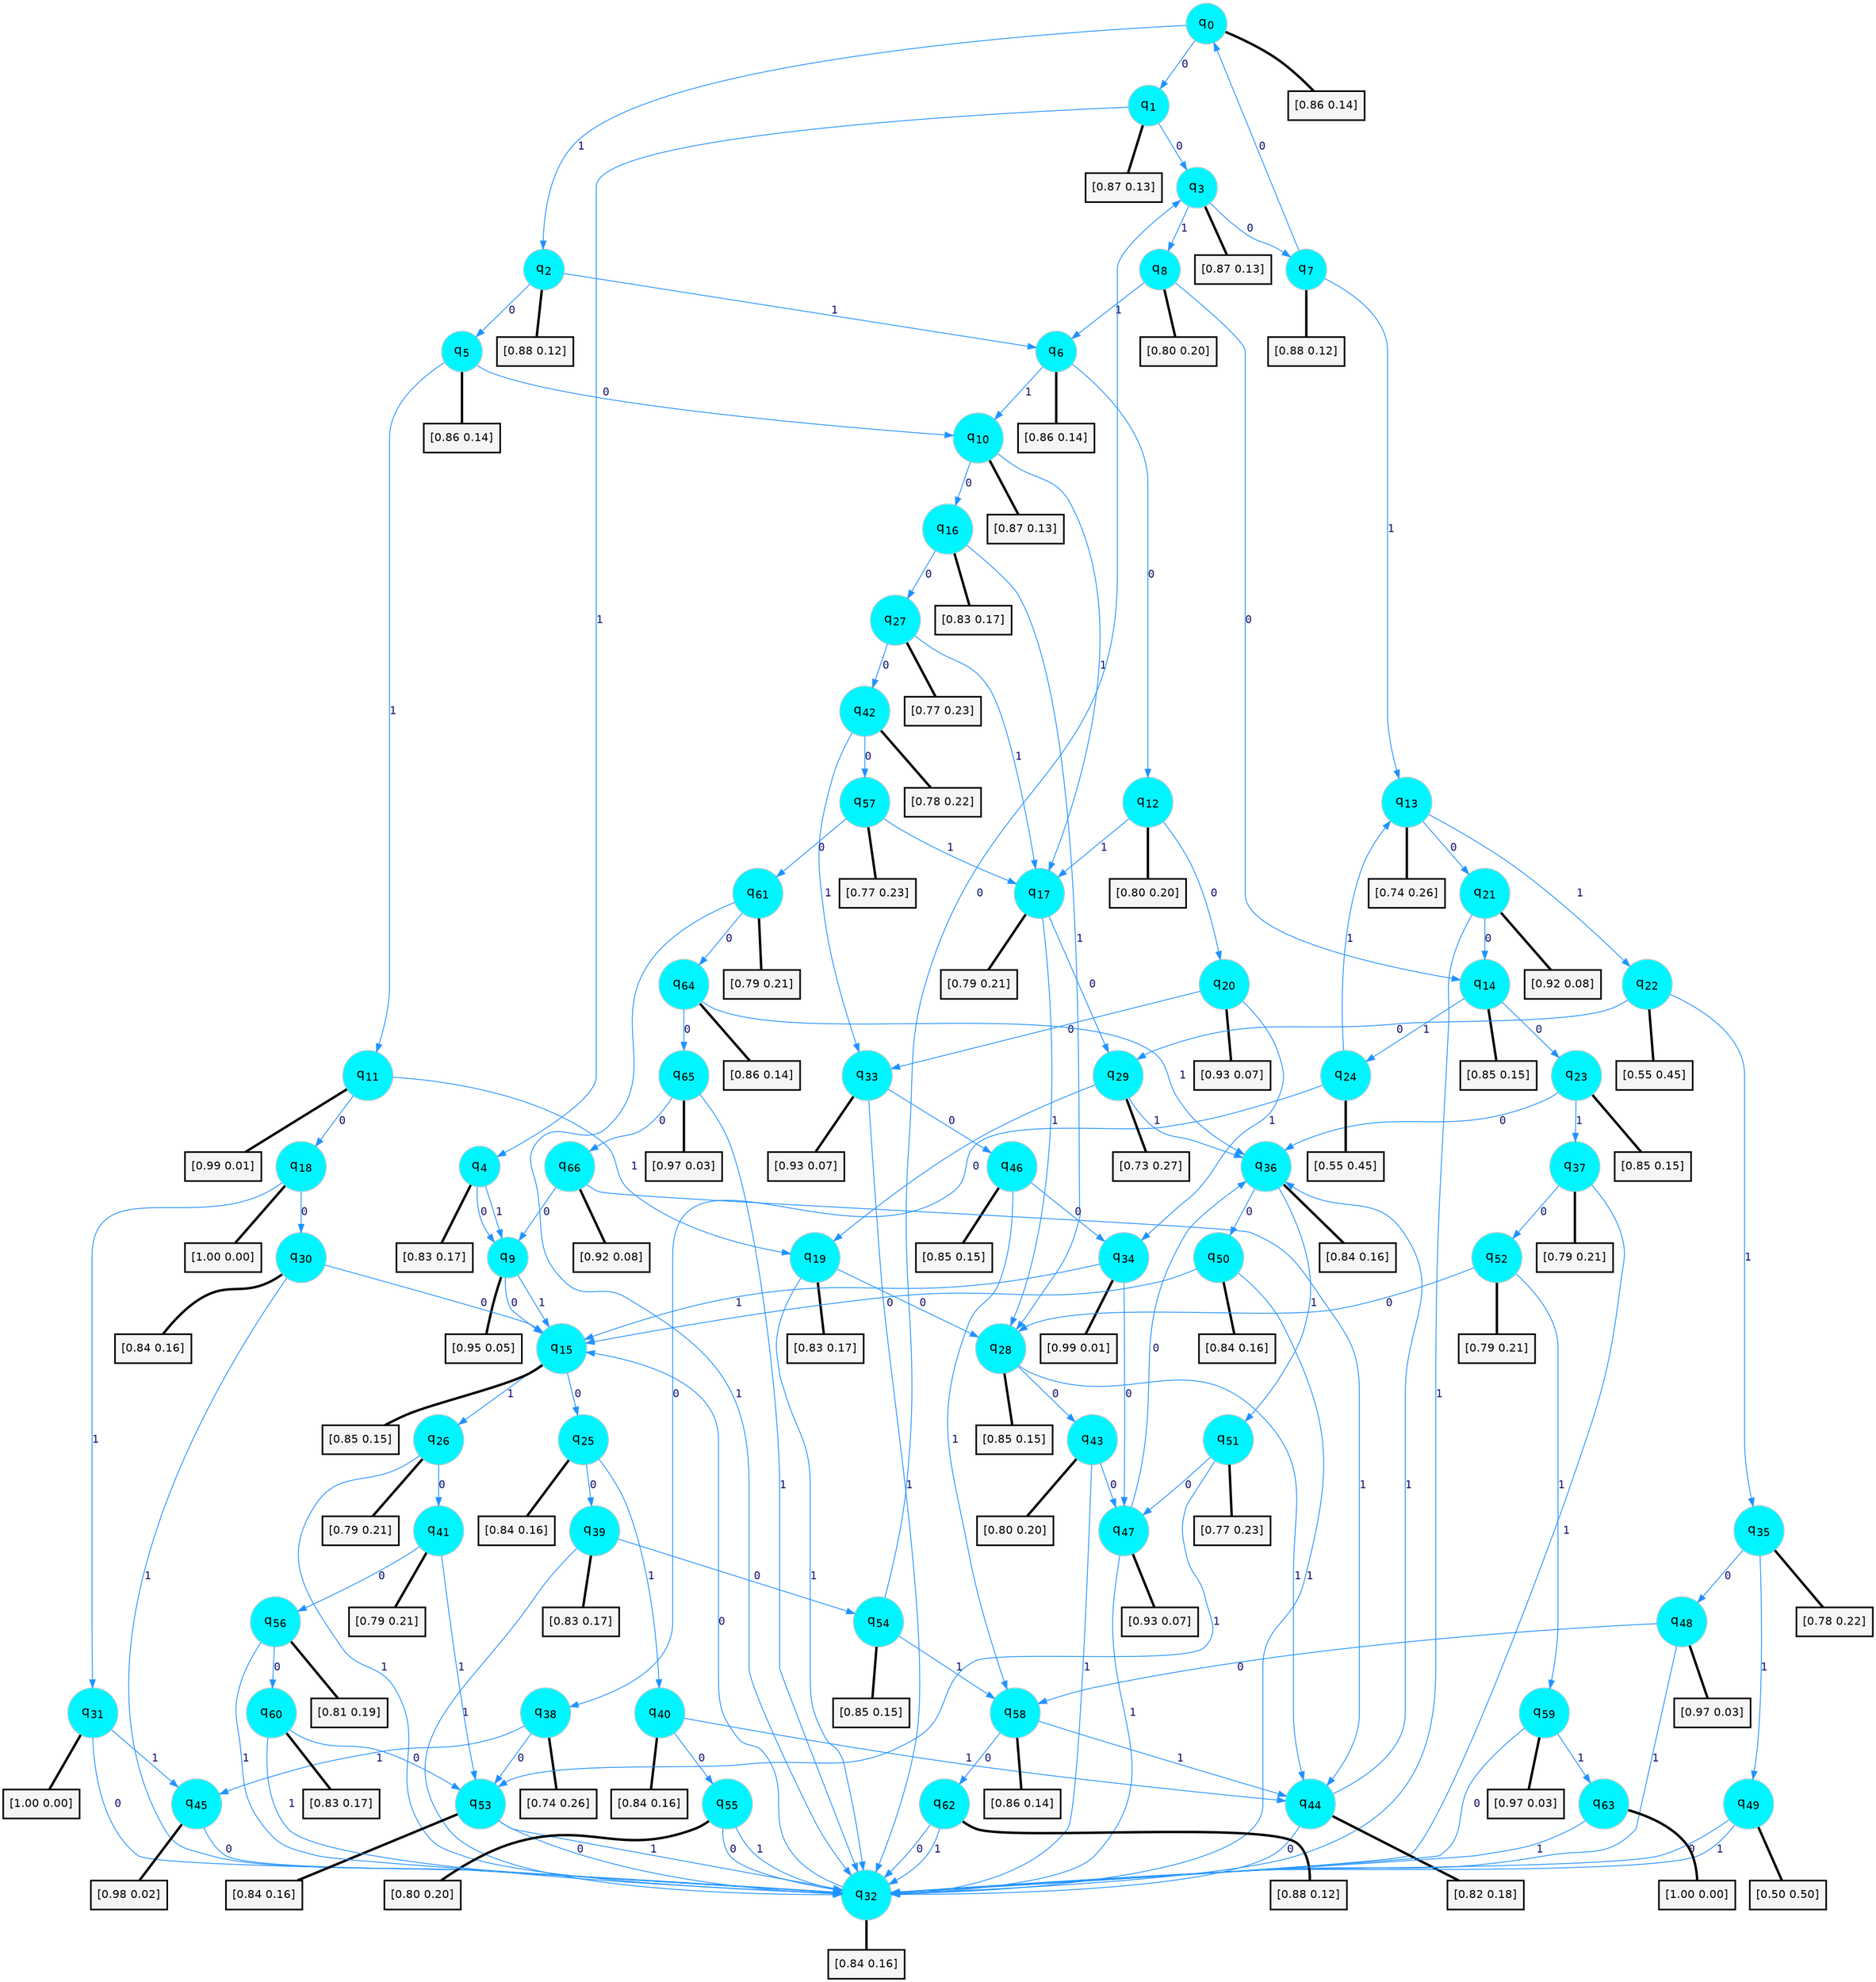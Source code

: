 digraph G {
graph [
bgcolor=transparent, dpi=300, rankdir=TD, size="40,25"];
node [
color=gray, fillcolor=turquoise1, fontcolor=black, fontname=Helvetica, fontsize=16, fontweight=bold, shape=circle, style=filled];
edge [
arrowsize=1, color=dodgerblue1, fontcolor=midnightblue, fontname=courier, fontweight=bold, penwidth=1, style=solid, weight=20];
0[label=<q<SUB>0</SUB>>];
1[label=<q<SUB>1</SUB>>];
2[label=<q<SUB>2</SUB>>];
3[label=<q<SUB>3</SUB>>];
4[label=<q<SUB>4</SUB>>];
5[label=<q<SUB>5</SUB>>];
6[label=<q<SUB>6</SUB>>];
7[label=<q<SUB>7</SUB>>];
8[label=<q<SUB>8</SUB>>];
9[label=<q<SUB>9</SUB>>];
10[label=<q<SUB>10</SUB>>];
11[label=<q<SUB>11</SUB>>];
12[label=<q<SUB>12</SUB>>];
13[label=<q<SUB>13</SUB>>];
14[label=<q<SUB>14</SUB>>];
15[label=<q<SUB>15</SUB>>];
16[label=<q<SUB>16</SUB>>];
17[label=<q<SUB>17</SUB>>];
18[label=<q<SUB>18</SUB>>];
19[label=<q<SUB>19</SUB>>];
20[label=<q<SUB>20</SUB>>];
21[label=<q<SUB>21</SUB>>];
22[label=<q<SUB>22</SUB>>];
23[label=<q<SUB>23</SUB>>];
24[label=<q<SUB>24</SUB>>];
25[label=<q<SUB>25</SUB>>];
26[label=<q<SUB>26</SUB>>];
27[label=<q<SUB>27</SUB>>];
28[label=<q<SUB>28</SUB>>];
29[label=<q<SUB>29</SUB>>];
30[label=<q<SUB>30</SUB>>];
31[label=<q<SUB>31</SUB>>];
32[label=<q<SUB>32</SUB>>];
33[label=<q<SUB>33</SUB>>];
34[label=<q<SUB>34</SUB>>];
35[label=<q<SUB>35</SUB>>];
36[label=<q<SUB>36</SUB>>];
37[label=<q<SUB>37</SUB>>];
38[label=<q<SUB>38</SUB>>];
39[label=<q<SUB>39</SUB>>];
40[label=<q<SUB>40</SUB>>];
41[label=<q<SUB>41</SUB>>];
42[label=<q<SUB>42</SUB>>];
43[label=<q<SUB>43</SUB>>];
44[label=<q<SUB>44</SUB>>];
45[label=<q<SUB>45</SUB>>];
46[label=<q<SUB>46</SUB>>];
47[label=<q<SUB>47</SUB>>];
48[label=<q<SUB>48</SUB>>];
49[label=<q<SUB>49</SUB>>];
50[label=<q<SUB>50</SUB>>];
51[label=<q<SUB>51</SUB>>];
52[label=<q<SUB>52</SUB>>];
53[label=<q<SUB>53</SUB>>];
54[label=<q<SUB>54</SUB>>];
55[label=<q<SUB>55</SUB>>];
56[label=<q<SUB>56</SUB>>];
57[label=<q<SUB>57</SUB>>];
58[label=<q<SUB>58</SUB>>];
59[label=<q<SUB>59</SUB>>];
60[label=<q<SUB>60</SUB>>];
61[label=<q<SUB>61</SUB>>];
62[label=<q<SUB>62</SUB>>];
63[label=<q<SUB>63</SUB>>];
64[label=<q<SUB>64</SUB>>];
65[label=<q<SUB>65</SUB>>];
66[label=<q<SUB>66</SUB>>];
67[label="[0.86 0.14]", shape=box,fontcolor=black, fontname=Helvetica, fontsize=14, penwidth=2, fillcolor=whitesmoke,color=black];
68[label="[0.87 0.13]", shape=box,fontcolor=black, fontname=Helvetica, fontsize=14, penwidth=2, fillcolor=whitesmoke,color=black];
69[label="[0.88 0.12]", shape=box,fontcolor=black, fontname=Helvetica, fontsize=14, penwidth=2, fillcolor=whitesmoke,color=black];
70[label="[0.87 0.13]", shape=box,fontcolor=black, fontname=Helvetica, fontsize=14, penwidth=2, fillcolor=whitesmoke,color=black];
71[label="[0.83 0.17]", shape=box,fontcolor=black, fontname=Helvetica, fontsize=14, penwidth=2, fillcolor=whitesmoke,color=black];
72[label="[0.86 0.14]", shape=box,fontcolor=black, fontname=Helvetica, fontsize=14, penwidth=2, fillcolor=whitesmoke,color=black];
73[label="[0.86 0.14]", shape=box,fontcolor=black, fontname=Helvetica, fontsize=14, penwidth=2, fillcolor=whitesmoke,color=black];
74[label="[0.88 0.12]", shape=box,fontcolor=black, fontname=Helvetica, fontsize=14, penwidth=2, fillcolor=whitesmoke,color=black];
75[label="[0.80 0.20]", shape=box,fontcolor=black, fontname=Helvetica, fontsize=14, penwidth=2, fillcolor=whitesmoke,color=black];
76[label="[0.95 0.05]", shape=box,fontcolor=black, fontname=Helvetica, fontsize=14, penwidth=2, fillcolor=whitesmoke,color=black];
77[label="[0.87 0.13]", shape=box,fontcolor=black, fontname=Helvetica, fontsize=14, penwidth=2, fillcolor=whitesmoke,color=black];
78[label="[0.99 0.01]", shape=box,fontcolor=black, fontname=Helvetica, fontsize=14, penwidth=2, fillcolor=whitesmoke,color=black];
79[label="[0.80 0.20]", shape=box,fontcolor=black, fontname=Helvetica, fontsize=14, penwidth=2, fillcolor=whitesmoke,color=black];
80[label="[0.74 0.26]", shape=box,fontcolor=black, fontname=Helvetica, fontsize=14, penwidth=2, fillcolor=whitesmoke,color=black];
81[label="[0.85 0.15]", shape=box,fontcolor=black, fontname=Helvetica, fontsize=14, penwidth=2, fillcolor=whitesmoke,color=black];
82[label="[0.85 0.15]", shape=box,fontcolor=black, fontname=Helvetica, fontsize=14, penwidth=2, fillcolor=whitesmoke,color=black];
83[label="[0.83 0.17]", shape=box,fontcolor=black, fontname=Helvetica, fontsize=14, penwidth=2, fillcolor=whitesmoke,color=black];
84[label="[0.79 0.21]", shape=box,fontcolor=black, fontname=Helvetica, fontsize=14, penwidth=2, fillcolor=whitesmoke,color=black];
85[label="[1.00 0.00]", shape=box,fontcolor=black, fontname=Helvetica, fontsize=14, penwidth=2, fillcolor=whitesmoke,color=black];
86[label="[0.83 0.17]", shape=box,fontcolor=black, fontname=Helvetica, fontsize=14, penwidth=2, fillcolor=whitesmoke,color=black];
87[label="[0.93 0.07]", shape=box,fontcolor=black, fontname=Helvetica, fontsize=14, penwidth=2, fillcolor=whitesmoke,color=black];
88[label="[0.92 0.08]", shape=box,fontcolor=black, fontname=Helvetica, fontsize=14, penwidth=2, fillcolor=whitesmoke,color=black];
89[label="[0.55 0.45]", shape=box,fontcolor=black, fontname=Helvetica, fontsize=14, penwidth=2, fillcolor=whitesmoke,color=black];
90[label="[0.85 0.15]", shape=box,fontcolor=black, fontname=Helvetica, fontsize=14, penwidth=2, fillcolor=whitesmoke,color=black];
91[label="[0.55 0.45]", shape=box,fontcolor=black, fontname=Helvetica, fontsize=14, penwidth=2, fillcolor=whitesmoke,color=black];
92[label="[0.84 0.16]", shape=box,fontcolor=black, fontname=Helvetica, fontsize=14, penwidth=2, fillcolor=whitesmoke,color=black];
93[label="[0.79 0.21]", shape=box,fontcolor=black, fontname=Helvetica, fontsize=14, penwidth=2, fillcolor=whitesmoke,color=black];
94[label="[0.77 0.23]", shape=box,fontcolor=black, fontname=Helvetica, fontsize=14, penwidth=2, fillcolor=whitesmoke,color=black];
95[label="[0.85 0.15]", shape=box,fontcolor=black, fontname=Helvetica, fontsize=14, penwidth=2, fillcolor=whitesmoke,color=black];
96[label="[0.73 0.27]", shape=box,fontcolor=black, fontname=Helvetica, fontsize=14, penwidth=2, fillcolor=whitesmoke,color=black];
97[label="[0.84 0.16]", shape=box,fontcolor=black, fontname=Helvetica, fontsize=14, penwidth=2, fillcolor=whitesmoke,color=black];
98[label="[1.00 0.00]", shape=box,fontcolor=black, fontname=Helvetica, fontsize=14, penwidth=2, fillcolor=whitesmoke,color=black];
99[label="[0.84 0.16]", shape=box,fontcolor=black, fontname=Helvetica, fontsize=14, penwidth=2, fillcolor=whitesmoke,color=black];
100[label="[0.93 0.07]", shape=box,fontcolor=black, fontname=Helvetica, fontsize=14, penwidth=2, fillcolor=whitesmoke,color=black];
101[label="[0.99 0.01]", shape=box,fontcolor=black, fontname=Helvetica, fontsize=14, penwidth=2, fillcolor=whitesmoke,color=black];
102[label="[0.78 0.22]", shape=box,fontcolor=black, fontname=Helvetica, fontsize=14, penwidth=2, fillcolor=whitesmoke,color=black];
103[label="[0.84 0.16]", shape=box,fontcolor=black, fontname=Helvetica, fontsize=14, penwidth=2, fillcolor=whitesmoke,color=black];
104[label="[0.79 0.21]", shape=box,fontcolor=black, fontname=Helvetica, fontsize=14, penwidth=2, fillcolor=whitesmoke,color=black];
105[label="[0.74 0.26]", shape=box,fontcolor=black, fontname=Helvetica, fontsize=14, penwidth=2, fillcolor=whitesmoke,color=black];
106[label="[0.83 0.17]", shape=box,fontcolor=black, fontname=Helvetica, fontsize=14, penwidth=2, fillcolor=whitesmoke,color=black];
107[label="[0.84 0.16]", shape=box,fontcolor=black, fontname=Helvetica, fontsize=14, penwidth=2, fillcolor=whitesmoke,color=black];
108[label="[0.79 0.21]", shape=box,fontcolor=black, fontname=Helvetica, fontsize=14, penwidth=2, fillcolor=whitesmoke,color=black];
109[label="[0.78 0.22]", shape=box,fontcolor=black, fontname=Helvetica, fontsize=14, penwidth=2, fillcolor=whitesmoke,color=black];
110[label="[0.80 0.20]", shape=box,fontcolor=black, fontname=Helvetica, fontsize=14, penwidth=2, fillcolor=whitesmoke,color=black];
111[label="[0.82 0.18]", shape=box,fontcolor=black, fontname=Helvetica, fontsize=14, penwidth=2, fillcolor=whitesmoke,color=black];
112[label="[0.98 0.02]", shape=box,fontcolor=black, fontname=Helvetica, fontsize=14, penwidth=2, fillcolor=whitesmoke,color=black];
113[label="[0.85 0.15]", shape=box,fontcolor=black, fontname=Helvetica, fontsize=14, penwidth=2, fillcolor=whitesmoke,color=black];
114[label="[0.93 0.07]", shape=box,fontcolor=black, fontname=Helvetica, fontsize=14, penwidth=2, fillcolor=whitesmoke,color=black];
115[label="[0.97 0.03]", shape=box,fontcolor=black, fontname=Helvetica, fontsize=14, penwidth=2, fillcolor=whitesmoke,color=black];
116[label="[0.50 0.50]", shape=box,fontcolor=black, fontname=Helvetica, fontsize=14, penwidth=2, fillcolor=whitesmoke,color=black];
117[label="[0.84 0.16]", shape=box,fontcolor=black, fontname=Helvetica, fontsize=14, penwidth=2, fillcolor=whitesmoke,color=black];
118[label="[0.77 0.23]", shape=box,fontcolor=black, fontname=Helvetica, fontsize=14, penwidth=2, fillcolor=whitesmoke,color=black];
119[label="[0.79 0.21]", shape=box,fontcolor=black, fontname=Helvetica, fontsize=14, penwidth=2, fillcolor=whitesmoke,color=black];
120[label="[0.84 0.16]", shape=box,fontcolor=black, fontname=Helvetica, fontsize=14, penwidth=2, fillcolor=whitesmoke,color=black];
121[label="[0.85 0.15]", shape=box,fontcolor=black, fontname=Helvetica, fontsize=14, penwidth=2, fillcolor=whitesmoke,color=black];
122[label="[0.80 0.20]", shape=box,fontcolor=black, fontname=Helvetica, fontsize=14, penwidth=2, fillcolor=whitesmoke,color=black];
123[label="[0.81 0.19]", shape=box,fontcolor=black, fontname=Helvetica, fontsize=14, penwidth=2, fillcolor=whitesmoke,color=black];
124[label="[0.77 0.23]", shape=box,fontcolor=black, fontname=Helvetica, fontsize=14, penwidth=2, fillcolor=whitesmoke,color=black];
125[label="[0.86 0.14]", shape=box,fontcolor=black, fontname=Helvetica, fontsize=14, penwidth=2, fillcolor=whitesmoke,color=black];
126[label="[0.97 0.03]", shape=box,fontcolor=black, fontname=Helvetica, fontsize=14, penwidth=2, fillcolor=whitesmoke,color=black];
127[label="[0.83 0.17]", shape=box,fontcolor=black, fontname=Helvetica, fontsize=14, penwidth=2, fillcolor=whitesmoke,color=black];
128[label="[0.79 0.21]", shape=box,fontcolor=black, fontname=Helvetica, fontsize=14, penwidth=2, fillcolor=whitesmoke,color=black];
129[label="[0.88 0.12]", shape=box,fontcolor=black, fontname=Helvetica, fontsize=14, penwidth=2, fillcolor=whitesmoke,color=black];
130[label="[1.00 0.00]", shape=box,fontcolor=black, fontname=Helvetica, fontsize=14, penwidth=2, fillcolor=whitesmoke,color=black];
131[label="[0.86 0.14]", shape=box,fontcolor=black, fontname=Helvetica, fontsize=14, penwidth=2, fillcolor=whitesmoke,color=black];
132[label="[0.97 0.03]", shape=box,fontcolor=black, fontname=Helvetica, fontsize=14, penwidth=2, fillcolor=whitesmoke,color=black];
133[label="[0.92 0.08]", shape=box,fontcolor=black, fontname=Helvetica, fontsize=14, penwidth=2, fillcolor=whitesmoke,color=black];
0->1 [label=0];
0->2 [label=1];
0->67 [arrowhead=none, penwidth=3,color=black];
1->3 [label=0];
1->4 [label=1];
1->68 [arrowhead=none, penwidth=3,color=black];
2->5 [label=0];
2->6 [label=1];
2->69 [arrowhead=none, penwidth=3,color=black];
3->7 [label=0];
3->8 [label=1];
3->70 [arrowhead=none, penwidth=3,color=black];
4->9 [label=0];
4->9 [label=1];
4->71 [arrowhead=none, penwidth=3,color=black];
5->10 [label=0];
5->11 [label=1];
5->72 [arrowhead=none, penwidth=3,color=black];
6->12 [label=0];
6->10 [label=1];
6->73 [arrowhead=none, penwidth=3,color=black];
7->0 [label=0];
7->13 [label=1];
7->74 [arrowhead=none, penwidth=3,color=black];
8->14 [label=0];
8->6 [label=1];
8->75 [arrowhead=none, penwidth=3,color=black];
9->15 [label=0];
9->15 [label=1];
9->76 [arrowhead=none, penwidth=3,color=black];
10->16 [label=0];
10->17 [label=1];
10->77 [arrowhead=none, penwidth=3,color=black];
11->18 [label=0];
11->19 [label=1];
11->78 [arrowhead=none, penwidth=3,color=black];
12->20 [label=0];
12->17 [label=1];
12->79 [arrowhead=none, penwidth=3,color=black];
13->21 [label=0];
13->22 [label=1];
13->80 [arrowhead=none, penwidth=3,color=black];
14->23 [label=0];
14->24 [label=1];
14->81 [arrowhead=none, penwidth=3,color=black];
15->25 [label=0];
15->26 [label=1];
15->82 [arrowhead=none, penwidth=3,color=black];
16->27 [label=0];
16->28 [label=1];
16->83 [arrowhead=none, penwidth=3,color=black];
17->29 [label=0];
17->28 [label=1];
17->84 [arrowhead=none, penwidth=3,color=black];
18->30 [label=0];
18->31 [label=1];
18->85 [arrowhead=none, penwidth=3,color=black];
19->28 [label=0];
19->32 [label=1];
19->86 [arrowhead=none, penwidth=3,color=black];
20->33 [label=0];
20->34 [label=1];
20->87 [arrowhead=none, penwidth=3,color=black];
21->14 [label=0];
21->32 [label=1];
21->88 [arrowhead=none, penwidth=3,color=black];
22->29 [label=0];
22->35 [label=1];
22->89 [arrowhead=none, penwidth=3,color=black];
23->36 [label=0];
23->37 [label=1];
23->90 [arrowhead=none, penwidth=3,color=black];
24->38 [label=0];
24->13 [label=1];
24->91 [arrowhead=none, penwidth=3,color=black];
25->39 [label=0];
25->40 [label=1];
25->92 [arrowhead=none, penwidth=3,color=black];
26->41 [label=0];
26->32 [label=1];
26->93 [arrowhead=none, penwidth=3,color=black];
27->42 [label=0];
27->17 [label=1];
27->94 [arrowhead=none, penwidth=3,color=black];
28->43 [label=0];
28->44 [label=1];
28->95 [arrowhead=none, penwidth=3,color=black];
29->19 [label=0];
29->36 [label=1];
29->96 [arrowhead=none, penwidth=3,color=black];
30->15 [label=0];
30->32 [label=1];
30->97 [arrowhead=none, penwidth=3,color=black];
31->32 [label=0];
31->45 [label=1];
31->98 [arrowhead=none, penwidth=3,color=black];
32->15 [label=0];
32->99 [arrowhead=none, penwidth=3,color=black];
33->46 [label=0];
33->32 [label=1];
33->100 [arrowhead=none, penwidth=3,color=black];
34->47 [label=0];
34->15 [label=1];
34->101 [arrowhead=none, penwidth=3,color=black];
35->48 [label=0];
35->49 [label=1];
35->102 [arrowhead=none, penwidth=3,color=black];
36->50 [label=0];
36->51 [label=1];
36->103 [arrowhead=none, penwidth=3,color=black];
37->52 [label=0];
37->32 [label=1];
37->104 [arrowhead=none, penwidth=3,color=black];
38->53 [label=0];
38->45 [label=1];
38->105 [arrowhead=none, penwidth=3,color=black];
39->54 [label=0];
39->32 [label=1];
39->106 [arrowhead=none, penwidth=3,color=black];
40->55 [label=0];
40->44 [label=1];
40->107 [arrowhead=none, penwidth=3,color=black];
41->56 [label=0];
41->53 [label=1];
41->108 [arrowhead=none, penwidth=3,color=black];
42->57 [label=0];
42->33 [label=1];
42->109 [arrowhead=none, penwidth=3,color=black];
43->47 [label=0];
43->32 [label=1];
43->110 [arrowhead=none, penwidth=3,color=black];
44->32 [label=0];
44->36 [label=1];
44->111 [arrowhead=none, penwidth=3,color=black];
45->32 [label=0];
45->112 [arrowhead=none, penwidth=3,color=black];
46->34 [label=0];
46->58 [label=1];
46->113 [arrowhead=none, penwidth=3,color=black];
47->36 [label=0];
47->32 [label=1];
47->114 [arrowhead=none, penwidth=3,color=black];
48->58 [label=0];
48->32 [label=1];
48->115 [arrowhead=none, penwidth=3,color=black];
49->32 [label=0];
49->32 [label=1];
49->116 [arrowhead=none, penwidth=3,color=black];
50->15 [label=0];
50->32 [label=1];
50->117 [arrowhead=none, penwidth=3,color=black];
51->47 [label=0];
51->53 [label=1];
51->118 [arrowhead=none, penwidth=3,color=black];
52->28 [label=0];
52->59 [label=1];
52->119 [arrowhead=none, penwidth=3,color=black];
53->32 [label=0];
53->32 [label=1];
53->120 [arrowhead=none, penwidth=3,color=black];
54->3 [label=0];
54->58 [label=1];
54->121 [arrowhead=none, penwidth=3,color=black];
55->32 [label=0];
55->32 [label=1];
55->122 [arrowhead=none, penwidth=3,color=black];
56->60 [label=0];
56->32 [label=1];
56->123 [arrowhead=none, penwidth=3,color=black];
57->61 [label=0];
57->17 [label=1];
57->124 [arrowhead=none, penwidth=3,color=black];
58->62 [label=0];
58->44 [label=1];
58->125 [arrowhead=none, penwidth=3,color=black];
59->32 [label=0];
59->63 [label=1];
59->126 [arrowhead=none, penwidth=3,color=black];
60->53 [label=0];
60->32 [label=1];
60->127 [arrowhead=none, penwidth=3,color=black];
61->64 [label=0];
61->32 [label=1];
61->128 [arrowhead=none, penwidth=3,color=black];
62->32 [label=0];
62->32 [label=1];
62->129 [arrowhead=none, penwidth=3,color=black];
63->32 [label=1];
63->130 [arrowhead=none, penwidth=3,color=black];
64->65 [label=0];
64->36 [label=1];
64->131 [arrowhead=none, penwidth=3,color=black];
65->66 [label=0];
65->32 [label=1];
65->132 [arrowhead=none, penwidth=3,color=black];
66->9 [label=0];
66->44 [label=1];
66->133 [arrowhead=none, penwidth=3,color=black];
}
